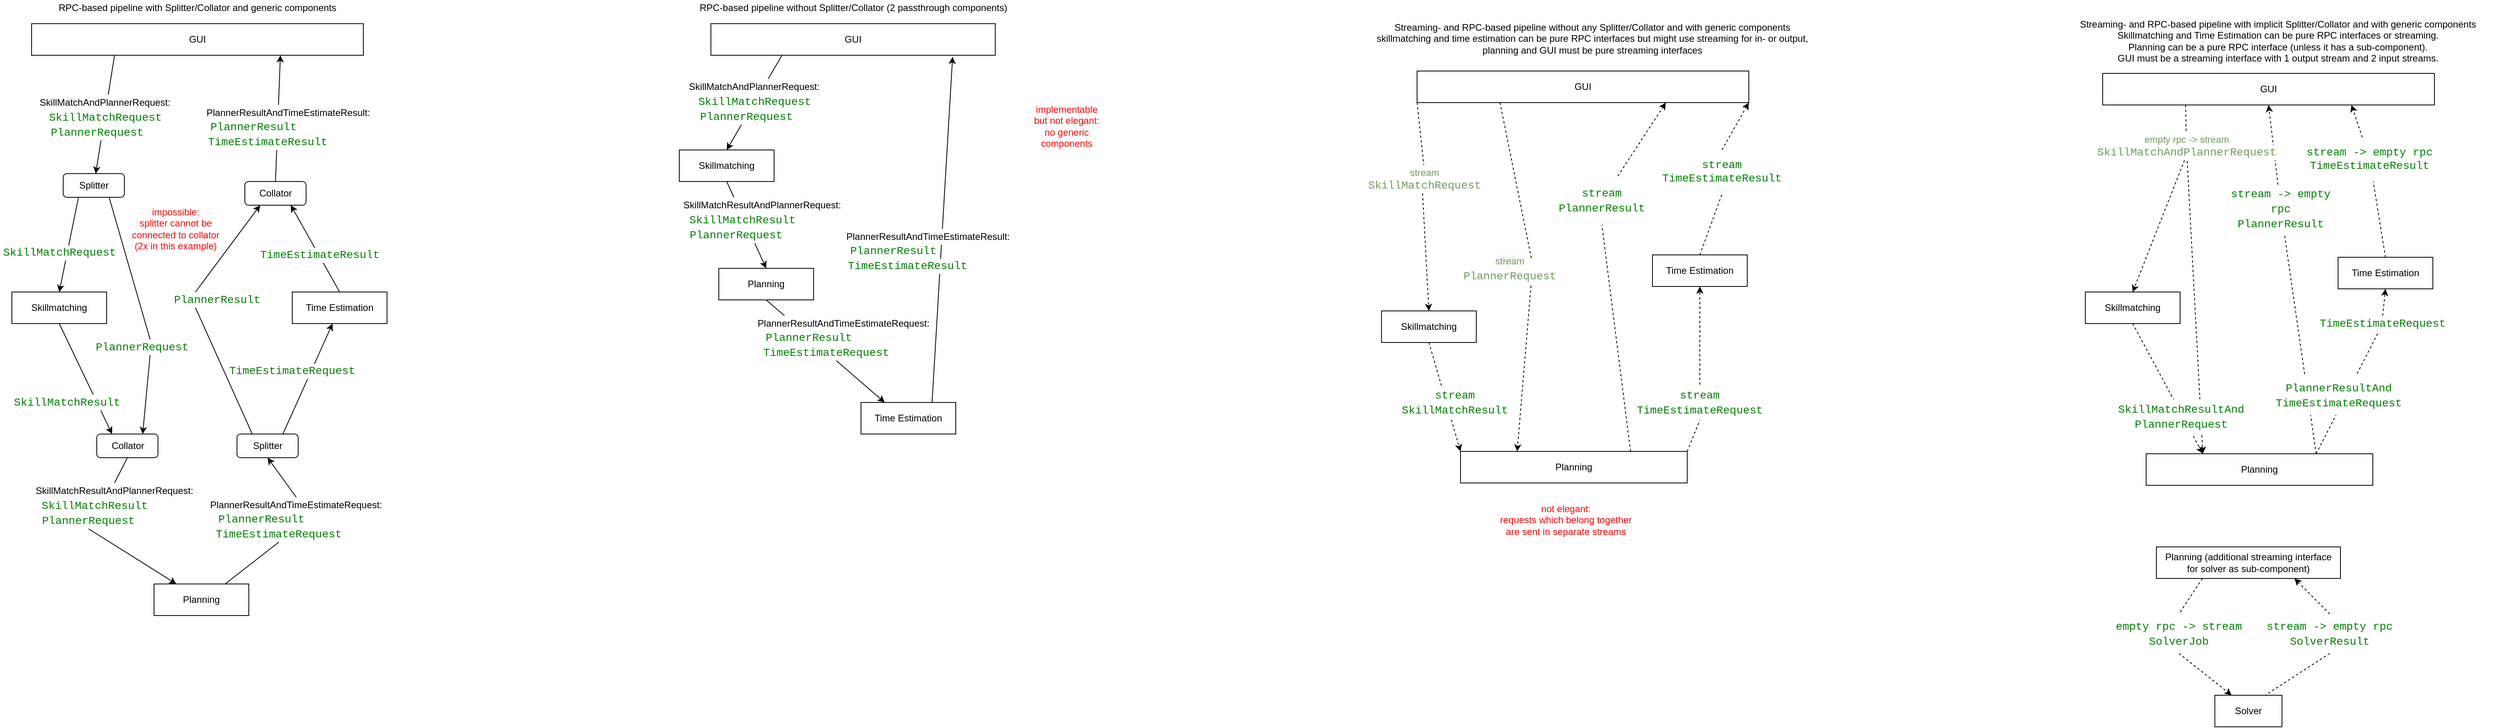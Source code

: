 <mxfile version="14.6.11" type="google"><diagram id="yIfEWNUAMamRrYh8SjX5" name="Page-1"><mxGraphModel dx="981" dy="526" grid="0" gridSize="10" guides="1" tooltips="1" connect="1" arrows="1" fold="1" page="1" pageScale="1" pageWidth="850" pageHeight="1100" math="0" shadow="0"><root><mxCell id="0"/><mxCell id="1" parent="0"/><mxCell id="asQYcbHc_EHdbewZIlph-1" value="GUI" style="rounded=0;whiteSpace=wrap;html=1;" parent="1" vertex="1"><mxGeometry x="60" y="40" width="420" height="40" as="geometry"/></mxCell><mxCell id="asQYcbHc_EHdbewZIlph-2" value="Skillmatching" style="rounded=0;whiteSpace=wrap;html=1;" parent="1" vertex="1"><mxGeometry x="35" y="380" width="120" height="40" as="geometry"/></mxCell><mxCell id="asQYcbHc_EHdbewZIlph-3" value="Planning" style="rounded=0;whiteSpace=wrap;html=1;" parent="1" vertex="1"><mxGeometry x="215" y="750" width="120" height="40" as="geometry"/></mxCell><mxCell id="asQYcbHc_EHdbewZIlph-4" value="Time Estimation" style="rounded=0;whiteSpace=wrap;html=1;" parent="1" vertex="1"><mxGeometry x="390" y="380" width="120" height="40" as="geometry"/></mxCell><mxCell id="asQYcbHc_EHdbewZIlph-5" value="" style="endArrow=classic;html=1;exitX=0.75;exitY=1;exitDx=0;exitDy=0;entryX=0.75;entryY=0;entryDx=0;entryDy=0;startArrow=none;" parent="1" source="asQYcbHc_EHdbewZIlph-14" target="JEPpv18Smku2_e1yRQg0-13" edge="1"><mxGeometry width="50" height="50" relative="1" as="geometry"><mxPoint x="340" y="420" as="sourcePoint"/><mxPoint x="390" y="370" as="targetPoint"/></mxGeometry></mxCell><mxCell id="asQYcbHc_EHdbewZIlph-6" value="" style="endArrow=classic;html=1;exitX=0.25;exitY=1;exitDx=0;exitDy=0;entryX=0.5;entryY=0;entryDx=0;entryDy=0;" parent="1" source="JEPpv18Smku2_e1yRQg0-7" target="asQYcbHc_EHdbewZIlph-2" edge="1"><mxGeometry width="50" height="50" relative="1" as="geometry"><mxPoint x="120" y="320" as="sourcePoint"/><mxPoint x="118" y="400" as="targetPoint"/></mxGeometry></mxCell><mxCell id="asQYcbHc_EHdbewZIlph-8" value="" style="endArrow=classic;html=1;entryX=0.75;entryY=1;entryDx=0;entryDy=0;exitX=0.5;exitY=0;exitDx=0;exitDy=0;" parent="1" source="JEPpv18Smku2_e1yRQg0-14" target="asQYcbHc_EHdbewZIlph-1" edge="1"><mxGeometry width="50" height="50" relative="1" as="geometry"><mxPoint x="530" y="230" as="sourcePoint"/><mxPoint x="390" y="370" as="targetPoint"/></mxGeometry></mxCell><mxCell id="asQYcbHc_EHdbewZIlph-9" value="" style="endArrow=classic;html=1;exitX=0.75;exitY=0;exitDx=0;exitDy=0;" parent="1" source="JEPpv18Smku2_e1yRQg0-12" target="asQYcbHc_EHdbewZIlph-4" edge="1"><mxGeometry width="50" height="50" relative="1" as="geometry"><mxPoint x="330" y="620" as="sourcePoint"/><mxPoint x="387.5" y="630" as="targetPoint"/></mxGeometry></mxCell><mxCell id="asQYcbHc_EHdbewZIlph-10" value="" style="endArrow=classic;html=1;exitX=0.5;exitY=0;exitDx=0;exitDy=0;startArrow=none;entryX=0.75;entryY=1;entryDx=0;entryDy=0;" parent="1" source="asQYcbHc_EHdbewZIlph-4" target="JEPpv18Smku2_e1yRQg0-14" edge="1"><mxGeometry width="50" height="50" relative="1" as="geometry"><mxPoint x="340" y="420" as="sourcePoint"/><mxPoint x="390" y="280" as="targetPoint"/></mxGeometry></mxCell><mxCell id="asQYcbHc_EHdbewZIlph-13" value="&lt;div style=&quot;background-color: rgb(255 , 255 , 255) ; font-family: &amp;#34;consolas&amp;#34; , &amp;#34;courier new&amp;#34; , monospace ; font-size: 14px ; line-height: 19px&quot;&gt;&lt;span style=&quot;color: #008000&quot;&gt;SkillMatchRequest&lt;/span&gt;&lt;/div&gt;" style="text;html=1;align=center;verticalAlign=middle;resizable=0;points=[];autosize=1;" parent="1" vertex="1"><mxGeometry x="20" y="320" width="150" height="20" as="geometry"/></mxCell><mxCell id="asQYcbHc_EHdbewZIlph-17" value="" style="endArrow=classic;html=1;exitX=0.5;exitY=1;exitDx=0;exitDy=0;entryX=0.25;entryY=0;entryDx=0;entryDy=0;" parent="1" source="asQYcbHc_EHdbewZIlph-2" target="JEPpv18Smku2_e1yRQg0-13" edge="1"><mxGeometry width="50" height="50" relative="1" as="geometry"><mxPoint x="117.5" y="440" as="sourcePoint"/><mxPoint x="167.5" y="480" as="targetPoint"/></mxGeometry></mxCell><mxCell id="asQYcbHc_EHdbewZIlph-15" value="&lt;div style=&quot;background-color: rgb(255 , 255 , 255) ; font-family: &amp;#34;consolas&amp;#34; , &amp;#34;courier new&amp;#34; , monospace ; font-size: 14px ; line-height: 19px&quot;&gt;&lt;span style=&quot;color: #008000&quot;&gt;SkillMatchResult&lt;/span&gt;&lt;/div&gt;" style="text;html=1;align=center;verticalAlign=middle;whiteSpace=wrap;rounded=0;fillColor=#ffffff;" parent="1" vertex="1"><mxGeometry x="40" y="510" width="130" height="20" as="geometry"/></mxCell><mxCell id="asQYcbHc_EHdbewZIlph-19" value="&lt;div style=&quot;background-color: rgb(255 , 255 , 255) ; font-family: &amp;#34;consolas&amp;#34; , &amp;#34;courier new&amp;#34; , monospace ; font-size: 14px ; line-height: 19px&quot;&gt;&lt;span style=&quot;color: #008000&quot;&gt;TimeEstimateRequest&lt;/span&gt;&lt;/div&gt;" style="text;html=1;strokeColor=none;fillColor=none;align=center;verticalAlign=middle;whiteSpace=wrap;rounded=0;" parent="1" vertex="1"><mxGeometry x="310" y="470" width="160" height="20" as="geometry"/></mxCell><mxCell id="asQYcbHc_EHdbewZIlph-24" value="GUI" style="rounded=0;whiteSpace=wrap;html=1;" parent="1" vertex="1"><mxGeometry x="920" y="40" width="360" height="40" as="geometry"/></mxCell><mxCell id="asQYcbHc_EHdbewZIlph-25" value="Skillmatching" style="rounded=0;whiteSpace=wrap;html=1;" parent="1" vertex="1"><mxGeometry x="880" y="200" width="120" height="40" as="geometry"/></mxCell><mxCell id="asQYcbHc_EHdbewZIlph-26" value="Planning" style="rounded=0;whiteSpace=wrap;html=1;" parent="1" vertex="1"><mxGeometry x="930" y="350" width="120" height="40" as="geometry"/></mxCell><mxCell id="asQYcbHc_EHdbewZIlph-27" value="Time Estimation" style="rounded=0;whiteSpace=wrap;html=1;" parent="1" vertex="1"><mxGeometry x="1110" y="520" width="120" height="40" as="geometry"/></mxCell><mxCell id="asQYcbHc_EHdbewZIlph-29" value="" style="endArrow=classic;html=1;exitX=0.25;exitY=1;exitDx=0;exitDy=0;entryX=0.5;entryY=0;entryDx=0;entryDy=0;" parent="1" source="asQYcbHc_EHdbewZIlph-24" target="asQYcbHc_EHdbewZIlph-25" edge="1"><mxGeometry width="50" height="50" relative="1" as="geometry"><mxPoint x="1200" y="420" as="sourcePoint"/><mxPoint x="1250" y="370" as="targetPoint"/></mxGeometry></mxCell><mxCell id="asQYcbHc_EHdbewZIlph-31" value="" style="endArrow=classic;html=1;exitX=0.5;exitY=1;exitDx=0;exitDy=0;entryX=0.25;entryY=0;entryDx=0;entryDy=0;" parent="1" source="asQYcbHc_EHdbewZIlph-26" target="asQYcbHc_EHdbewZIlph-27" edge="1"><mxGeometry width="50" height="50" relative="1" as="geometry"><mxPoint x="1090" y="440" as="sourcePoint"/><mxPoint x="1250" y="370" as="targetPoint"/></mxGeometry></mxCell><mxCell id="asQYcbHc_EHdbewZIlph-32" value="" style="endArrow=classic;html=1;exitX=0.75;exitY=0;exitDx=0;exitDy=0;entryX=0.85;entryY=1.05;entryDx=0;entryDy=0;entryPerimeter=0;" parent="1" source="asQYcbHc_EHdbewZIlph-27" target="asQYcbHc_EHdbewZIlph-24" edge="1"><mxGeometry width="50" height="50" relative="1" as="geometry"><mxPoint x="1200" y="420" as="sourcePoint"/><mxPoint x="1250" y="370" as="targetPoint"/></mxGeometry></mxCell><mxCell id="asQYcbHc_EHdbewZIlph-35" value="" style="endArrow=classic;html=1;exitX=0.5;exitY=1;exitDx=0;exitDy=0;entryX=0.5;entryY=0;entryDx=0;entryDy=0;" parent="1" source="asQYcbHc_EHdbewZIlph-25" target="asQYcbHc_EHdbewZIlph-26" edge="1"><mxGeometry width="50" height="50" relative="1" as="geometry"><mxPoint x="980" y="180" as="sourcePoint"/><mxPoint x="1030" y="220" as="targetPoint"/></mxGeometry></mxCell><mxCell id="asQYcbHc_EHdbewZIlph-58" value="" style="group" parent="1" vertex="1" connectable="0"><mxGeometry x="973" y="410" width="230" height="57" as="geometry"/></mxCell><mxCell id="asQYcbHc_EHdbewZIlph-50" value="PlannerResultAndTimeEstimateRequest:" style="text;html=1;strokeColor=none;align=center;verticalAlign=middle;whiteSpace=wrap;rounded=0;fillColor=#ffffff;" parent="asQYcbHc_EHdbewZIlph-58" vertex="1"><mxGeometry width="230" height="20" as="geometry"/></mxCell><mxCell id="asQYcbHc_EHdbewZIlph-53" value="&lt;div style=&quot;background-color: rgb(255 , 255 , 255) ; font-family: &amp;#34;consolas&amp;#34; , &amp;#34;courier new&amp;#34; , monospace ; font-size: 14px ; line-height: 19px&quot;&gt;&lt;span style=&quot;color: #008000&quot;&gt;PlannerResult&lt;/span&gt;&lt;/div&gt;" style="text;html=1;strokeColor=none;fillColor=none;align=center;verticalAlign=middle;whiteSpace=wrap;rounded=0;" parent="asQYcbHc_EHdbewZIlph-58" vertex="1"><mxGeometry x="36" y="18" width="70" height="20" as="geometry"/></mxCell><mxCell id="asQYcbHc_EHdbewZIlph-56" value="&lt;div style=&quot;background-color: rgb(255 , 255 , 255) ; font-family: &amp;#34;consolas&amp;#34; , &amp;#34;courier new&amp;#34; , monospace ; font-size: 14px ; line-height: 19px&quot;&gt;&lt;span style=&quot;color: #008000&quot;&gt;TimeEstimateRequest&lt;/span&gt;&lt;/div&gt;" style="text;html=1;strokeColor=none;fillColor=none;align=center;verticalAlign=middle;whiteSpace=wrap;rounded=0;" parent="asQYcbHc_EHdbewZIlph-58" vertex="1"><mxGeometry x="13" y="37" width="160" height="20" as="geometry"/></mxCell><mxCell id="asQYcbHc_EHdbewZIlph-61" value="" style="group" parent="1" vertex="1" connectable="0"><mxGeometry x="870" y="260" width="230" height="58" as="geometry"/></mxCell><mxCell id="asQYcbHc_EHdbewZIlph-36" value="&lt;div style=&quot;background-color: rgb(255 , 255 , 255) ; font-family: &amp;#34;consolas&amp;#34; , &amp;#34;courier new&amp;#34; , monospace ; font-size: 14px ; line-height: 19px&quot;&gt;&lt;span style=&quot;color: #008000&quot;&gt;SkillMatchResult&lt;/span&gt;&lt;/div&gt;" style="text;html=1;align=center;verticalAlign=middle;whiteSpace=wrap;rounded=0;fillColor=#ffffff;" parent="asQYcbHc_EHdbewZIlph-61" vertex="1"><mxGeometry x="25" y="19" width="130" height="20" as="geometry"/></mxCell><mxCell id="asQYcbHc_EHdbewZIlph-46" value="SkillMatchResultAndPlannerRequest:" style="text;html=1;strokeColor=none;align=center;verticalAlign=middle;whiteSpace=wrap;rounded=0;fillColor=#ffffff;" parent="asQYcbHc_EHdbewZIlph-61" vertex="1"><mxGeometry width="230" height="20" as="geometry"/></mxCell><mxCell id="asQYcbHc_EHdbewZIlph-47" value="&lt;div style=&quot;background-color: rgb(255 , 255 , 255) ; font-family: &amp;#34;consolas&amp;#34; , &amp;#34;courier new&amp;#34; , monospace ; font-size: 14px ; line-height: 19px&quot;&gt;&lt;span style=&quot;color: #008000&quot;&gt;PlannerRequest&lt;/span&gt;&lt;/div&gt;" style="text;html=1;strokeColor=none;fillColor=none;align=center;verticalAlign=middle;whiteSpace=wrap;rounded=0;" parent="asQYcbHc_EHdbewZIlph-61" vertex="1"><mxGeometry x="57" y="38" width="50" height="20" as="geometry"/></mxCell><mxCell id="asQYcbHc_EHdbewZIlph-62" value="" style="group" parent="1" vertex="1" connectable="0"><mxGeometry x="880" y="110" width="190" height="58" as="geometry"/></mxCell><mxCell id="asQYcbHc_EHdbewZIlph-33" value="&lt;div style=&quot;background-color: rgb(255 , 255 , 255) ; font-family: &amp;#34;consolas&amp;#34; , &amp;#34;courier new&amp;#34; , monospace ; font-size: 14px ; line-height: 19px&quot;&gt;&lt;span style=&quot;color: #008000&quot;&gt;SkillMatchRequest&lt;/span&gt;&lt;/div&gt;" style="text;html=1;align=center;verticalAlign=middle;resizable=0;points=[];autosize=1;" parent="asQYcbHc_EHdbewZIlph-62" vertex="1"><mxGeometry x="20" y="19" width="150" height="20" as="geometry"/></mxCell><mxCell id="asQYcbHc_EHdbewZIlph-34" value="&lt;div style=&quot;background-color: rgb(255 , 255 , 255) ; font-family: &amp;#34;consolas&amp;#34; , &amp;#34;courier new&amp;#34; , monospace ; font-size: 14px ; line-height: 19px&quot;&gt;&lt;span style=&quot;color: #008000&quot;&gt;PlannerRequest&lt;/span&gt;&lt;/div&gt;" style="text;html=1;strokeColor=none;fillColor=none;align=center;verticalAlign=middle;whiteSpace=wrap;rounded=0;" parent="asQYcbHc_EHdbewZIlph-62" vertex="1"><mxGeometry x="60" y="38" width="50" height="20" as="geometry"/></mxCell><mxCell id="asQYcbHc_EHdbewZIlph-43" value="SkillMatchAndPlannerRequest:" style="text;html=1;strokeColor=none;align=center;verticalAlign=middle;whiteSpace=wrap;rounded=0;fillColor=#ffffff;" parent="asQYcbHc_EHdbewZIlph-62" vertex="1"><mxGeometry width="190" height="20" as="geometry"/></mxCell><mxCell id="asQYcbHc_EHdbewZIlph-67" value="" style="group" parent="1" vertex="1" connectable="0"><mxGeometry x="1080" y="300" width="230" height="57" as="geometry"/></mxCell><mxCell id="asQYcbHc_EHdbewZIlph-39" value="&#10;&#10;&lt;div style=&quot;color: rgb(0, 0, 0); background-color: rgb(255, 255, 255); font-family: consolas, &amp;quot;courier new&amp;quot;, monospace; font-weight: normal; font-size: 14px; line-height: 19px;&quot;&gt;&lt;div&gt;&lt;span style=&quot;color: #008000&quot;&gt;TimeEstimateResult&lt;/span&gt;&lt;/div&gt;&lt;/div&gt;&#10;&#10;" style="text;html=1;strokeColor=none;fillColor=none;align=center;verticalAlign=middle;whiteSpace=wrap;rounded=0;" parent="asQYcbHc_EHdbewZIlph-67" vertex="1"><mxGeometry x="69" y="37" width="40" height="20" as="geometry"/></mxCell><mxCell id="asQYcbHc_EHdbewZIlph-64" value="PlannerResultAndTimeEstimateResult:" style="text;html=1;strokeColor=none;align=center;verticalAlign=middle;whiteSpace=wrap;rounded=0;fillColor=#ffffff;" parent="asQYcbHc_EHdbewZIlph-67" vertex="1"><mxGeometry width="230" height="20" as="geometry"/></mxCell><mxCell id="asQYcbHc_EHdbewZIlph-65" value="&lt;div style=&quot;background-color: rgb(255 , 255 , 255) ; font-family: &amp;#34;consolas&amp;#34; , &amp;#34;courier new&amp;#34; , monospace ; font-size: 14px ; line-height: 19px&quot;&gt;&lt;span style=&quot;color: #008000&quot;&gt;PlannerResult&lt;/span&gt;&lt;/div&gt;" style="text;html=1;strokeColor=none;fillColor=none;align=center;verticalAlign=middle;whiteSpace=wrap;rounded=0;" parent="asQYcbHc_EHdbewZIlph-67" vertex="1"><mxGeometry x="36" y="18" width="70" height="20" as="geometry"/></mxCell><mxCell id="JEPpv18Smku2_e1yRQg0-7" value="Splitter" style="rounded=1;whiteSpace=wrap;html=1;" parent="1" vertex="1"><mxGeometry x="100" y="230" width="77.5" height="30" as="geometry"/></mxCell><mxCell id="JEPpv18Smku2_e1yRQg0-9" value="" style="endArrow=classic;html=1;exitX=0.25;exitY=1;exitDx=0;exitDy=0;" parent="1" source="asQYcbHc_EHdbewZIlph-1" target="JEPpv18Smku2_e1yRQg0-7" edge="1"><mxGeometry width="50" height="50" relative="1" as="geometry"><mxPoint x="10" y="250" as="sourcePoint"/><mxPoint x="60" y="200" as="targetPoint"/></mxGeometry></mxCell><mxCell id="JEPpv18Smku2_e1yRQg0-1" value="" style="group" parent="1" vertex="1" connectable="0"><mxGeometry x="57.5" y="130" width="190" height="58" as="geometry"/></mxCell><mxCell id="JEPpv18Smku2_e1yRQg0-2" value="&lt;div style=&quot;background-color: rgb(255 , 255 , 255) ; font-family: &amp;#34;consolas&amp;#34; , &amp;#34;courier new&amp;#34; , monospace ; font-size: 14px ; line-height: 19px&quot;&gt;&lt;span style=&quot;color: #008000&quot;&gt;SkillMatchRequest&lt;/span&gt;&lt;/div&gt;" style="text;html=1;align=center;verticalAlign=middle;resizable=0;points=[];autosize=1;" parent="JEPpv18Smku2_e1yRQg0-1" vertex="1"><mxGeometry x="20" y="19" width="150" height="20" as="geometry"/></mxCell><mxCell id="JEPpv18Smku2_e1yRQg0-3" value="&lt;div style=&quot;background-color: rgb(255 , 255 , 255) ; font-family: &amp;#34;consolas&amp;#34; , &amp;#34;courier new&amp;#34; , monospace ; font-size: 14px ; line-height: 19px&quot;&gt;&lt;span style=&quot;color: #008000&quot;&gt;PlannerRequest&lt;/span&gt;&lt;/div&gt;" style="text;html=1;strokeColor=none;fillColor=none;align=center;verticalAlign=middle;whiteSpace=wrap;rounded=0;" parent="JEPpv18Smku2_e1yRQg0-1" vertex="1"><mxGeometry x="60" y="38" width="50" height="20" as="geometry"/></mxCell><mxCell id="JEPpv18Smku2_e1yRQg0-4" value="SkillMatchAndPlannerRequest:" style="text;html=1;strokeColor=none;align=center;verticalAlign=middle;whiteSpace=wrap;rounded=0;fillColor=#ffffff;" parent="JEPpv18Smku2_e1yRQg0-1" vertex="1"><mxGeometry width="190" height="20" as="geometry"/></mxCell><mxCell id="asQYcbHc_EHdbewZIlph-22" value="&#10;&#10;&lt;div style=&quot;color: rgb(0, 0, 0); background-color: rgb(255, 255, 255); font-family: consolas, &amp;quot;courier new&amp;quot;, monospace; font-weight: normal; font-size: 14px; line-height: 19px;&quot;&gt;&lt;div&gt;&lt;span style=&quot;color: #008000&quot;&gt;TimeEstimateResult&lt;/span&gt;&lt;/div&gt;&lt;/div&gt;&#10;&#10;" style="text;html=1;strokeColor=none;fillColor=none;align=center;verticalAlign=middle;whiteSpace=wrap;rounded=0;" parent="1" vertex="1"><mxGeometry x="340" y="318" width="170" height="30" as="geometry"/></mxCell><mxCell id="JEPpv18Smku2_e1yRQg0-12" value="Splitter" style="rounded=1;whiteSpace=wrap;html=1;" parent="1" vertex="1"><mxGeometry x="320" y="560" width="77.5" height="30" as="geometry"/></mxCell><mxCell id="JEPpv18Smku2_e1yRQg0-13" value="Collator" style="rounded=1;whiteSpace=wrap;html=1;" parent="1" vertex="1"><mxGeometry x="142.5" y="560" width="77.5" height="30" as="geometry"/></mxCell><mxCell id="JEPpv18Smku2_e1yRQg0-14" value="Collator" style="rounded=1;whiteSpace=wrap;html=1;" parent="1" vertex="1"><mxGeometry x="330" y="240" width="77.5" height="30" as="geometry"/></mxCell><mxCell id="JEPpv18Smku2_e1yRQg0-15" value="" style="group" parent="1" vertex="1" connectable="0"><mxGeometry x="270" y="143" width="230" height="57" as="geometry"/></mxCell><mxCell id="JEPpv18Smku2_e1yRQg0-16" value="&#10;&#10;&lt;div style=&quot;color: rgb(0, 0, 0); background-color: rgb(255, 255, 255); font-family: consolas, &amp;quot;courier new&amp;quot;, monospace; font-weight: normal; font-size: 14px; line-height: 19px;&quot;&gt;&lt;div&gt;&lt;span style=&quot;color: #008000&quot;&gt;TimeEstimateResult&lt;/span&gt;&lt;/div&gt;&lt;/div&gt;&#10;&#10;" style="text;html=1;strokeColor=none;fillColor=none;align=center;verticalAlign=middle;whiteSpace=wrap;rounded=0;" parent="JEPpv18Smku2_e1yRQg0-15" vertex="1"><mxGeometry x="69" y="37" width="40" height="20" as="geometry"/></mxCell><mxCell id="JEPpv18Smku2_e1yRQg0-17" value="PlannerResultAndTimeEstimateResult:" style="text;html=1;strokeColor=none;align=center;verticalAlign=middle;whiteSpace=wrap;rounded=0;fillColor=#ffffff;" parent="JEPpv18Smku2_e1yRQg0-15" vertex="1"><mxGeometry width="230" height="20" as="geometry"/></mxCell><mxCell id="JEPpv18Smku2_e1yRQg0-18" value="&lt;div style=&quot;background-color: rgb(255 , 255 , 255) ; font-family: &amp;#34;consolas&amp;#34; , &amp;#34;courier new&amp;#34; , monospace ; font-size: 14px ; line-height: 19px&quot;&gt;&lt;span style=&quot;color: #008000&quot;&gt;PlannerResult&lt;/span&gt;&lt;/div&gt;" style="text;html=1;strokeColor=none;fillColor=none;align=center;verticalAlign=middle;whiteSpace=wrap;rounded=0;" parent="JEPpv18Smku2_e1yRQg0-15" vertex="1"><mxGeometry x="36" y="18" width="70" height="20" as="geometry"/></mxCell><mxCell id="JEPpv18Smku2_e1yRQg0-29" value="" style="endArrow=classic;html=1;exitX=0.5;exitY=1;exitDx=0;exitDy=0;" parent="1" source="JEPpv18Smku2_e1yRQg0-23" target="asQYcbHc_EHdbewZIlph-3" edge="1"><mxGeometry width="50" height="50" relative="1" as="geometry"><mxPoint x="680" y="420" as="sourcePoint"/><mxPoint x="730" y="370" as="targetPoint"/></mxGeometry></mxCell><mxCell id="JEPpv18Smku2_e1yRQg0-20" value="" style="group" parent="1" vertex="1" connectable="0"><mxGeometry x="50" y="622" width="230" height="58" as="geometry"/></mxCell><mxCell id="JEPpv18Smku2_e1yRQg0-21" value="&lt;div style=&quot;background-color: rgb(255 , 255 , 255) ; font-family: &amp;#34;consolas&amp;#34; , &amp;#34;courier new&amp;#34; , monospace ; font-size: 14px ; line-height: 19px&quot;&gt;&lt;span style=&quot;color: #008000&quot;&gt;SkillMatchResult&lt;/span&gt;&lt;/div&gt;" style="text;html=1;align=center;verticalAlign=middle;whiteSpace=wrap;rounded=0;fillColor=#ffffff;" parent="JEPpv18Smku2_e1yRQg0-20" vertex="1"><mxGeometry x="25" y="19" width="130" height="20" as="geometry"/></mxCell><mxCell id="JEPpv18Smku2_e1yRQg0-22" value="SkillMatchResultAndPlannerRequest:" style="text;html=1;strokeColor=none;align=center;verticalAlign=middle;whiteSpace=wrap;rounded=0;fillColor=#ffffff;" parent="JEPpv18Smku2_e1yRQg0-20" vertex="1"><mxGeometry width="230" height="20" as="geometry"/></mxCell><mxCell id="JEPpv18Smku2_e1yRQg0-23" value="&lt;div style=&quot;background-color: rgb(255 , 255 , 255) ; font-family: &amp;#34;consolas&amp;#34; , &amp;#34;courier new&amp;#34; , monospace ; font-size: 14px ; line-height: 19px&quot;&gt;&lt;span style=&quot;color: #008000&quot;&gt;PlannerRequest&lt;/span&gt;&lt;/div&gt;" style="text;html=1;strokeColor=none;fillColor=none;align=center;verticalAlign=middle;whiteSpace=wrap;rounded=0;" parent="JEPpv18Smku2_e1yRQg0-20" vertex="1"><mxGeometry x="57" y="38" width="50" height="20" as="geometry"/></mxCell><mxCell id="JEPpv18Smku2_e1yRQg0-30" value="" style="group" parent="1" vertex="1" connectable="0"><mxGeometry x="280" y="640" width="230" height="57" as="geometry"/></mxCell><mxCell id="JEPpv18Smku2_e1yRQg0-31" value="PlannerResultAndTimeEstimateRequest:" style="text;html=1;strokeColor=none;align=center;verticalAlign=middle;whiteSpace=wrap;rounded=0;fillColor=#ffffff;" parent="JEPpv18Smku2_e1yRQg0-30" vertex="1"><mxGeometry width="230" height="20" as="geometry"/></mxCell><mxCell id="JEPpv18Smku2_e1yRQg0-32" value="&lt;div style=&quot;background-color: rgb(255 , 255 , 255) ; font-family: &amp;#34;consolas&amp;#34; , &amp;#34;courier new&amp;#34; , monospace ; font-size: 14px ; line-height: 19px&quot;&gt;&lt;span style=&quot;color: #008000&quot;&gt;PlannerResult&lt;/span&gt;&lt;/div&gt;" style="text;html=1;strokeColor=none;fillColor=none;align=center;verticalAlign=middle;whiteSpace=wrap;rounded=0;" parent="JEPpv18Smku2_e1yRQg0-30" vertex="1"><mxGeometry x="36" y="18" width="70" height="20" as="geometry"/></mxCell><mxCell id="JEPpv18Smku2_e1yRQg0-33" value="&lt;div style=&quot;background-color: rgb(255 , 255 , 255) ; font-family: &amp;#34;consolas&amp;#34; , &amp;#34;courier new&amp;#34; , monospace ; font-size: 14px ; line-height: 19px&quot;&gt;&lt;span style=&quot;color: #008000&quot;&gt;TimeEstimateRequest&lt;/span&gt;&lt;/div&gt;" style="text;html=1;strokeColor=none;fillColor=none;align=center;verticalAlign=middle;whiteSpace=wrap;rounded=0;" parent="JEPpv18Smku2_e1yRQg0-30" vertex="1"><mxGeometry x="13" y="37" width="160" height="20" as="geometry"/></mxCell><mxCell id="JEPpv18Smku2_e1yRQg0-34" value="" style="endArrow=classic;html=1;exitX=0.25;exitY=0;exitDx=0;exitDy=0;entryX=0.25;entryY=1;entryDx=0;entryDy=0;startArrow=none;" parent="1" source="asQYcbHc_EHdbewZIlph-21" target="JEPpv18Smku2_e1yRQg0-14" edge="1"><mxGeometry width="50" height="50" relative="1" as="geometry"><mxPoint x="680" y="420" as="sourcePoint"/><mxPoint x="730" y="370" as="targetPoint"/></mxGeometry></mxCell><mxCell id="JEPpv18Smku2_e1yRQg0-35" value="" style="endArrow=classic;html=1;entryX=0.5;entryY=1;entryDx=0;entryDy=0;exitX=0.5;exitY=0;exitDx=0;exitDy=0;" parent="1" source="JEPpv18Smku2_e1yRQg0-31" target="JEPpv18Smku2_e1yRQg0-12" edge="1"><mxGeometry width="50" height="50" relative="1" as="geometry"><mxPoint x="680" y="420" as="sourcePoint"/><mxPoint x="730" y="370" as="targetPoint"/></mxGeometry></mxCell><mxCell id="asQYcbHc_EHdbewZIlph-21" value="&lt;div style=&quot;background-color: rgb(255 , 255 , 255) ; font-family: &amp;#34;consolas&amp;#34; , &amp;#34;courier new&amp;#34; , monospace ; font-size: 14px ; line-height: 19px&quot;&gt;&lt;span style=&quot;color: #008000&quot;&gt;PlannerResult&lt;/span&gt;&lt;/div&gt;" style="text;html=1;strokeColor=none;fillColor=none;align=center;verticalAlign=middle;whiteSpace=wrap;rounded=0;" parent="1" vertex="1"><mxGeometry x="240" y="380" width="110" height="20" as="geometry"/></mxCell><mxCell id="JEPpv18Smku2_e1yRQg0-36" value="" style="endArrow=none;html=1;exitX=0.25;exitY=0;exitDx=0;exitDy=0;entryX=0.25;entryY=1;entryDx=0;entryDy=0;" parent="1" source="JEPpv18Smku2_e1yRQg0-12" target="asQYcbHc_EHdbewZIlph-21" edge="1"><mxGeometry width="50" height="50" relative="1" as="geometry"><mxPoint x="339.375" y="560" as="sourcePoint"/><mxPoint x="349.375" y="270" as="targetPoint"/></mxGeometry></mxCell><mxCell id="asQYcbHc_EHdbewZIlph-14" value="&lt;div style=&quot;background-color: rgb(255 , 255 , 255) ; font-family: &amp;#34;consolas&amp;#34; , &amp;#34;courier new&amp;#34; , monospace ; font-size: 14px ; line-height: 19px&quot;&gt;&lt;span style=&quot;color: #008000&quot;&gt;PlannerRequest&lt;/span&gt;&lt;/div&gt;" style="text;html=1;strokeColor=none;fillColor=none;align=center;verticalAlign=middle;whiteSpace=wrap;rounded=0;" parent="1" vertex="1"><mxGeometry x="180" y="440" width="40" height="20" as="geometry"/></mxCell><mxCell id="JEPpv18Smku2_e1yRQg0-37" value="" style="endArrow=none;html=1;exitX=0.75;exitY=1;exitDx=0;exitDy=0;entryX=0.75;entryY=0;entryDx=0;entryDy=0;startArrow=none;" parent="1" source="JEPpv18Smku2_e1yRQg0-7" target="asQYcbHc_EHdbewZIlph-14" edge="1"><mxGeometry width="50" height="50" relative="1" as="geometry"><mxPoint x="158.125" y="260" as="sourcePoint"/><mxPoint x="200.625" y="560" as="targetPoint"/></mxGeometry></mxCell><mxCell id="JEPpv18Smku2_e1yRQg0-39" value="" style="endArrow=none;html=1;exitX=0.75;exitY=0;exitDx=0;exitDy=0;entryX=0.5;entryY=1;entryDx=0;entryDy=0;" parent="1" source="asQYcbHc_EHdbewZIlph-3" target="JEPpv18Smku2_e1yRQg0-33" edge="1"><mxGeometry width="50" height="50" relative="1" as="geometry"><mxPoint x="680" y="620" as="sourcePoint"/><mxPoint x="730" y="570" as="targetPoint"/></mxGeometry></mxCell><mxCell id="JEPpv18Smku2_e1yRQg0-40" value="" style="endArrow=none;html=1;exitX=0.5;exitY=1;exitDx=0;exitDy=0;entryX=0.5;entryY=0;entryDx=0;entryDy=0;" parent="1" source="JEPpv18Smku2_e1yRQg0-13" target="JEPpv18Smku2_e1yRQg0-22" edge="1"><mxGeometry width="50" height="50" relative="1" as="geometry"><mxPoint x="680" y="620" as="sourcePoint"/><mxPoint x="730" y="570" as="targetPoint"/></mxGeometry></mxCell><mxCell id="JEPpv18Smku2_e1yRQg0-42" value="RPC-based pipeline with Splitter/Collator and generic components" style="text;html=1;strokeColor=none;fillColor=none;align=center;verticalAlign=middle;whiteSpace=wrap;rounded=0;" parent="1" vertex="1"><mxGeometry x="90" y="10" width="360" height="20" as="geometry"/></mxCell><mxCell id="JEPpv18Smku2_e1yRQg0-43" value="RPC-based pipeline without Splitter/Collator (2 passthrough components)" style="text;html=1;strokeColor=none;fillColor=none;align=center;verticalAlign=middle;whiteSpace=wrap;rounded=0;" parent="1" vertex="1"><mxGeometry x="897.5" y="10" width="405" height="20" as="geometry"/></mxCell><mxCell id="JEPpv18Smku2_e1yRQg0-44" value="GUI" style="rounded=0;whiteSpace=wrap;html=1;" parent="1" vertex="1"><mxGeometry x="1814" y="100" width="420" height="40" as="geometry"/></mxCell><mxCell id="JEPpv18Smku2_e1yRQg0-45" value="Skillmatching" style="rounded=0;whiteSpace=wrap;html=1;" parent="1" vertex="1"><mxGeometry x="1769" y="404" width="120" height="40" as="geometry"/></mxCell><mxCell id="JEPpv18Smku2_e1yRQg0-46" value="Planning" style="rounded=0;whiteSpace=wrap;html=1;" parent="1" vertex="1"><mxGeometry x="1869" y="582" width="287" height="40" as="geometry"/></mxCell><mxCell id="JEPpv18Smku2_e1yRQg0-47" value="Time Estimation" style="rounded=0;whiteSpace=wrap;html=1;" parent="1" vertex="1"><mxGeometry x="2112" y="333" width="120" height="40" as="geometry"/></mxCell><mxCell id="JEPpv18Smku2_e1yRQg0-48" value="" style="endArrow=classic;html=1;exitX=0.75;exitY=1;exitDx=0;exitDy=0;startArrow=none;entryX=0.25;entryY=0;entryDx=0;entryDy=0;dashed=1;" parent="1" source="JEPpv18Smku2_e1yRQg0-84" target="JEPpv18Smku2_e1yRQg0-46" edge="1"><mxGeometry width="50" height="50" relative="1" as="geometry"><mxPoint x="2097" y="420" as="sourcePoint"/><mxPoint x="1957.625" y="560" as="targetPoint"/></mxGeometry></mxCell><mxCell id="JEPpv18Smku2_e1yRQg0-52" value="" style="endArrow=classic;html=1;exitX=0.5;exitY=0;exitDx=0;exitDy=0;startArrow=none;entryX=1;entryY=1;entryDx=0;entryDy=0;dashed=1;" parent="1" source="JEPpv18Smku2_e1yRQg0-63" target="JEPpv18Smku2_e1yRQg0-44" edge="1"><mxGeometry width="50" height="50" relative="1" as="geometry"><mxPoint x="2097" y="420" as="sourcePoint"/><mxPoint x="2145.125" y="270" as="targetPoint"/></mxGeometry></mxCell><mxCell id="JEPpv18Smku2_e1yRQg0-54" value="" style="endArrow=classic;html=1;exitX=0.5;exitY=1;exitDx=0;exitDy=0;entryX=0;entryY=0;entryDx=0;entryDy=0;dashed=1;" parent="1" source="JEPpv18Smku2_e1yRQg0-45" target="JEPpv18Smku2_e1yRQg0-46" edge="1"><mxGeometry width="50" height="50" relative="1" as="geometry"><mxPoint x="1874.5" y="440" as="sourcePoint"/><mxPoint x="1918.875" y="560" as="targetPoint"/></mxGeometry></mxCell><mxCell id="JEPpv18Smku2_e1yRQg0-55" value="&lt;div style=&quot;background-color: rgb(255 , 255 , 255) ; font-family: &amp;#34;consolas&amp;#34; , &amp;#34;courier new&amp;#34; , monospace ; font-size: 14px ; line-height: 19px&quot;&gt;&lt;span style=&quot;color: #008000&quot;&gt;stream&lt;/span&gt;&lt;/div&gt;&lt;div style=&quot;background-color: rgb(255 , 255 , 255) ; font-family: &amp;#34;consolas&amp;#34; , &amp;#34;courier new&amp;#34; , monospace ; font-size: 14px ; line-height: 19px&quot;&gt;&lt;span style=&quot;color: #008000&quot;&gt;SkillMatchResult&lt;/span&gt;&lt;/div&gt;" style="text;html=1;align=center;verticalAlign=middle;whiteSpace=wrap;rounded=0;fillColor=#ffffff;" parent="1" vertex="1"><mxGeometry x="1797" y="510" width="130" height="20" as="geometry"/></mxCell><mxCell id="JEPpv18Smku2_e1yRQg0-58" value="" style="endArrow=classic;html=1;exitX=0.489;exitY=0.973;exitDx=0;exitDy=0;dashed=1;entryX=0.5;entryY=0;entryDx=0;entryDy=0;startArrow=none;exitPerimeter=0;" parent="1" source="JEPpv18Smku2_e1yRQg0-60" target="JEPpv18Smku2_e1yRQg0-45" edge="1"><mxGeometry width="50" height="50" relative="1" as="geometry"><mxPoint x="1767" y="250" as="sourcePoint"/><mxPoint x="1898.136" y="230" as="targetPoint"/></mxGeometry></mxCell><mxCell id="JEPpv18Smku2_e1yRQg0-80" value="" style="endArrow=classic;html=1;entryX=0.75;entryY=1;entryDx=0;entryDy=0;startArrow=none;dashed=1;" parent="1" source="JEPpv18Smku2_e1yRQg0-82" target="JEPpv18Smku2_e1yRQg0-44" edge="1"><mxGeometry width="50" height="50" relative="1" as="geometry"><mxPoint x="2437" y="420" as="sourcePoint"/><mxPoint x="2106.375" y="270" as="targetPoint"/></mxGeometry></mxCell><mxCell id="JEPpv18Smku2_e1yRQg0-81" value="" style="endArrow=classic;html=1;entryX=0.5;entryY=1;entryDx=0;entryDy=0;exitX=0.5;exitY=0;exitDx=0;exitDy=0;dashed=1;" parent="1" source="JEPpv18Smku2_e1yRQg0-79" target="JEPpv18Smku2_e1yRQg0-47" edge="1"><mxGeometry width="50" height="50" relative="1" as="geometry"><mxPoint x="2152" y="640" as="sourcePoint"/><mxPoint x="2115.75" y="590" as="targetPoint"/></mxGeometry></mxCell><mxCell id="JEPpv18Smku2_e1yRQg0-82" value="&lt;div style=&quot;background-color: rgb(255 , 255 , 255) ; font-family: &amp;#34;consolas&amp;#34; , &amp;#34;courier new&amp;#34; , monospace ; font-size: 14px ; line-height: 19px&quot;&gt;&lt;span style=&quot;color: #008000&quot;&gt;stream&lt;/span&gt;&lt;/div&gt;&lt;div style=&quot;background-color: rgb(255 , 255 , 255) ; font-family: &amp;#34;consolas&amp;#34; , &amp;#34;courier new&amp;#34; , monospace ; font-size: 14px ; line-height: 19px&quot;&gt;&lt;span style=&quot;color: rgb(0 , 128 , 0)&quot;&gt;PlannerResult&lt;/span&gt;&lt;/div&gt;" style="text;html=1;strokeColor=none;fillColor=none;align=center;verticalAlign=middle;whiteSpace=wrap;rounded=0;" parent="1" vertex="1"><mxGeometry x="1993" y="233" width="110" height="62" as="geometry"/></mxCell><mxCell id="JEPpv18Smku2_e1yRQg0-83" value="" style="endArrow=none;html=1;exitX=0.75;exitY=0;exitDx=0;exitDy=0;entryX=0.5;entryY=1;entryDx=0;entryDy=0;dashed=1;" parent="1" source="JEPpv18Smku2_e1yRQg0-46" target="JEPpv18Smku2_e1yRQg0-82" edge="1"><mxGeometry width="50" height="50" relative="1" as="geometry"><mxPoint x="2096.375" y="560" as="sourcePoint"/><mxPoint x="2106.375" y="270" as="targetPoint"/></mxGeometry></mxCell><mxCell id="JEPpv18Smku2_e1yRQg0-84" value="&lt;div style=&quot;background-color: rgb(255 , 255 , 255) ; font-family: &amp;#34;consolas&amp;#34; , &amp;#34;courier new&amp;#34; , monospace ; font-size: 14px ; line-height: 19px&quot;&gt;&lt;font color=&quot;#719c59&quot; style=&quot;font-family: &amp;#34;helvetica&amp;#34; ; font-size: 12px ; background-color: rgb(248 , 249 , 250)&quot;&gt;stream&lt;/font&gt;&lt;div style=&quot;line-height: 19px&quot;&gt;&lt;font color=&quot;#719c59&quot;&gt;PlannerRequest&lt;/font&gt;&lt;/div&gt;&lt;/div&gt;" style="text;html=1;strokeColor=none;fillColor=none;align=center;verticalAlign=middle;whiteSpace=wrap;rounded=0;" parent="1" vertex="1"><mxGeometry x="1876" y="340" width="111" height="20" as="geometry"/></mxCell><mxCell id="JEPpv18Smku2_e1yRQg0-85" value="" style="endArrow=none;html=1;exitX=0.25;exitY=1;exitDx=0;exitDy=0;entryX=0.75;entryY=0;entryDx=0;entryDy=0;startArrow=none;dashed=1;" parent="1" source="JEPpv18Smku2_e1yRQg0-44" target="JEPpv18Smku2_e1yRQg0-84" edge="1"><mxGeometry width="50" height="50" relative="1" as="geometry"><mxPoint x="1915.125" y="260" as="sourcePoint"/><mxPoint x="1957.625" y="560" as="targetPoint"/></mxGeometry></mxCell><mxCell id="JEPpv18Smku2_e1yRQg0-86" value="" style="endArrow=none;html=1;exitX=1;exitY=0;exitDx=0;exitDy=0;entryX=0.5;entryY=1;entryDx=0;entryDy=0;dashed=1;" parent="1" source="JEPpv18Smku2_e1yRQg0-46" target="JEPpv18Smku2_e1yRQg0-79" edge="1"><mxGeometry width="50" height="50" relative="1" as="geometry"><mxPoint x="2437" y="620" as="sourcePoint"/><mxPoint x="2487" y="570" as="targetPoint"/></mxGeometry></mxCell><mxCell id="JEPpv18Smku2_e1yRQg0-88" value="Streaming- and RPC-based pipeline without any Splitter/Collator and with generic components&lt;br&gt;skillmatching and time estimation can be pure RPC interfaces but might use streaming for in- or output, planning and GUI must be pure streaming interfaces" style="text;html=1;strokeColor=none;fillColor=none;align=center;verticalAlign=middle;whiteSpace=wrap;rounded=0;" parent="1" vertex="1"><mxGeometry x="1756" y="27" width="560" height="63" as="geometry"/></mxCell><mxCell id="JEPpv18Smku2_e1yRQg0-63" value="&lt;span style=&quot;color: rgb(0 , 128 , 0) ; background-color: rgb(255 , 255 , 255) ; font-family: &amp;#34;consolas&amp;#34; , &amp;#34;courier new&amp;#34; , monospace ; font-size: 14px&quot;&gt;stream&lt;/span&gt;&lt;br&gt;&lt;div style=&quot;color: rgb(0 , 0 , 0) ; background-color: rgb(255 , 255 , 255) ; font-family: &amp;#34;consolas&amp;#34; , &amp;#34;courier new&amp;#34; , monospace ; font-weight: normal ; font-size: 14px ; line-height: 19px&quot;&gt;&lt;div&gt;&lt;span style=&quot;color: #008000&quot;&gt;TimeEstimateResult&lt;/span&gt;&lt;/div&gt;&lt;/div&gt;" style="text;html=1;strokeColor=none;fillColor=none;align=center;verticalAlign=middle;whiteSpace=wrap;rounded=0;" parent="1" vertex="1"><mxGeometry x="2115" y="200" width="170" height="56" as="geometry"/></mxCell><mxCell id="JEPpv18Smku2_e1yRQg0-90" value="" style="endArrow=none;html=1;exitX=0.5;exitY=0;exitDx=0;exitDy=0;startArrow=none;entryX=0.5;entryY=1;entryDx=0;entryDy=0;dashed=1;" parent="1" source="JEPpv18Smku2_e1yRQg0-47" target="JEPpv18Smku2_e1yRQg0-63" edge="1"><mxGeometry width="50" height="50" relative="1" as="geometry"><mxPoint x="2207" y="380" as="sourcePoint"/><mxPoint x="2132" y="80" as="targetPoint"/></mxGeometry></mxCell><mxCell id="jJPpwUjowT1aQhZ7o3O4-1" value="&lt;font color=&quot;#ff0000&quot;&gt;impossible:&lt;br&gt;splitter cannot be connected to collator&lt;br&gt;(2x in this example)&lt;br&gt;&lt;/font&gt;" style="text;html=1;strokeColor=none;fillColor=none;align=center;verticalAlign=middle;whiteSpace=wrap;rounded=0;" parent="1" vertex="1"><mxGeometry x="180" y="244" width="125" height="111" as="geometry"/></mxCell><mxCell id="jJPpwUjowT1aQhZ7o3O4-2" value="&lt;font color=&quot;#ff0000&quot;&gt;implementable&lt;br&gt;but not elegant:&lt;br&gt;no generic components&lt;br&gt;&lt;/font&gt;" style="text;html=1;strokeColor=none;fillColor=none;align=center;verticalAlign=middle;whiteSpace=wrap;rounded=0;" parent="1" vertex="1"><mxGeometry x="1308" y="114" width="125" height="111" as="geometry"/></mxCell><mxCell id="JEPpv18Smku2_e1yRQg0-60" value="&lt;span&gt;&lt;font color=&quot;#719c59&quot;&gt;stream&lt;/font&gt;&lt;/span&gt;&lt;div style=&quot;background-color: rgb(255 , 255 , 255) ; font-family: &amp;#34;consolas&amp;#34; , &amp;#34;courier new&amp;#34; , monospace ; font-size: 14px ; line-height: 19px&quot;&gt;&lt;font color=&quot;#719c59&quot;&gt;SkillMatchRequest&lt;/font&gt;&lt;/div&gt;" style="text;html=1;align=center;verticalAlign=middle;resizable=0;points=[];autosize=1;" parent="1" vertex="1"><mxGeometry x="1752" y="219" width="141" height="37" as="geometry"/></mxCell><mxCell id="jJPpwUjowT1aQhZ7o3O4-3" value="" style="endArrow=none;html=1;dashed=1;entryX=0.5;entryY=0;entryDx=0;entryDy=0;exitX=0;exitY=1;exitDx=0;exitDy=0;" parent="1" source="JEPpv18Smku2_e1yRQg0-44" target="JEPpv18Smku2_e1yRQg0-60" edge="1"><mxGeometry width="50" height="50" relative="1" as="geometry"><mxPoint x="1929" y="80" as="sourcePoint"/><mxPoint x="1852" y="380" as="targetPoint"/></mxGeometry></mxCell><mxCell id="JEPpv18Smku2_e1yRQg0-79" value="&lt;div style=&quot;background-color: rgb(255 , 255 , 255) ; font-family: &amp;#34;consolas&amp;#34; , &amp;#34;courier new&amp;#34; , monospace ; font-size: 14px ; line-height: 19px&quot;&gt;&lt;span style=&quot;color: #008000&quot;&gt;stream TimeEstimateRequest&lt;/span&gt;&lt;/div&gt;" style="text;html=1;strokeColor=none;fillColor=none;align=center;verticalAlign=middle;whiteSpace=wrap;rounded=0;" parent="1" vertex="1"><mxGeometry x="2098" y="497.5" width="148" height="45" as="geometry"/></mxCell><mxCell id="jJPpwUjowT1aQhZ7o3O4-14" value="&lt;font color=&quot;#ff0000&quot;&gt;not elegant:&lt;br&gt;requests which belong together&lt;br&gt;are sent in separate streams&lt;br&gt;&lt;/font&gt;" style="text;html=1;strokeColor=none;fillColor=none;align=center;verticalAlign=middle;whiteSpace=wrap;rounded=0;" parent="1" vertex="1"><mxGeometry x="1880" y="638.5" width="245" height="60" as="geometry"/></mxCell><mxCell id="h6osxgGUpJeLVcDhQ_bs-1" value="GUI" style="rounded=0;whiteSpace=wrap;html=1;" vertex="1" parent="1"><mxGeometry x="2682" y="103" width="420" height="40" as="geometry"/></mxCell><mxCell id="h6osxgGUpJeLVcDhQ_bs-2" value="Skillmatching" style="rounded=0;whiteSpace=wrap;html=1;" vertex="1" parent="1"><mxGeometry x="2660" y="380" width="120" height="40" as="geometry"/></mxCell><mxCell id="h6osxgGUpJeLVcDhQ_bs-3" value="Planning" style="rounded=0;whiteSpace=wrap;html=1;" vertex="1" parent="1"><mxGeometry x="2737" y="585" width="287" height="40" as="geometry"/></mxCell><mxCell id="h6osxgGUpJeLVcDhQ_bs-4" value="Time Estimation" style="rounded=0;whiteSpace=wrap;html=1;" vertex="1" parent="1"><mxGeometry x="2980" y="336" width="120" height="40" as="geometry"/></mxCell><mxCell id="h6osxgGUpJeLVcDhQ_bs-6" value="" style="endArrow=classic;html=1;startArrow=none;entryX=0.75;entryY=1;entryDx=0;entryDy=0;dashed=1;" edge="1" parent="1" source="h6osxgGUpJeLVcDhQ_bs-18" target="h6osxgGUpJeLVcDhQ_bs-1"><mxGeometry width="50" height="50" relative="1" as="geometry"><mxPoint x="2965" y="423" as="sourcePoint"/><mxPoint x="3013.125" y="273" as="targetPoint"/></mxGeometry></mxCell><mxCell id="h6osxgGUpJeLVcDhQ_bs-7" value="" style="endArrow=classic;html=1;exitX=0.5;exitY=1;exitDx=0;exitDy=0;entryX=0.25;entryY=0;entryDx=0;entryDy=0;dashed=1;" edge="1" parent="1" source="h6osxgGUpJeLVcDhQ_bs-2" target="h6osxgGUpJeLVcDhQ_bs-3"><mxGeometry width="50" height="50" relative="1" as="geometry"><mxPoint x="2742.5" y="443" as="sourcePoint"/><mxPoint x="2786.875" y="563" as="targetPoint"/></mxGeometry></mxCell><mxCell id="h6osxgGUpJeLVcDhQ_bs-9" value="" style="endArrow=classic;html=1;exitX=0.489;exitY=0.973;exitDx=0;exitDy=0;dashed=1;entryX=0.5;entryY=0;entryDx=0;entryDy=0;startArrow=none;exitPerimeter=0;" edge="1" parent="1" source="h6osxgGUpJeLVcDhQ_bs-20" target="h6osxgGUpJeLVcDhQ_bs-2"><mxGeometry width="50" height="50" relative="1" as="geometry"><mxPoint x="2635" y="253" as="sourcePoint"/><mxPoint x="2766.136" y="233" as="targetPoint"/></mxGeometry></mxCell><mxCell id="h6osxgGUpJeLVcDhQ_bs-10" value="" style="endArrow=classic;html=1;entryX=0.5;entryY=1;entryDx=0;entryDy=0;startArrow=none;dashed=1;" edge="1" parent="1" source="h6osxgGUpJeLVcDhQ_bs-12" target="h6osxgGUpJeLVcDhQ_bs-1"><mxGeometry width="50" height="50" relative="1" as="geometry"><mxPoint x="3305" y="423" as="sourcePoint"/><mxPoint x="2974.375" y="273" as="targetPoint"/></mxGeometry></mxCell><mxCell id="h6osxgGUpJeLVcDhQ_bs-11" value="" style="endArrow=classic;html=1;entryX=0.5;entryY=1;entryDx=0;entryDy=0;exitX=0.5;exitY=0;exitDx=0;exitDy=0;dashed=1;" edge="1" parent="1" source="h6osxgGUpJeLVcDhQ_bs-22" target="h6osxgGUpJeLVcDhQ_bs-4"><mxGeometry width="50" height="50" relative="1" as="geometry"><mxPoint x="3020" y="643" as="sourcePoint"/><mxPoint x="2983.75" y="593" as="targetPoint"/></mxGeometry></mxCell><mxCell id="h6osxgGUpJeLVcDhQ_bs-12" value="&lt;div style=&quot;background-color: rgb(255 , 255 , 255) ; font-family: &amp;#34;consolas&amp;#34; , &amp;#34;courier new&amp;#34; , monospace ; font-size: 14px ; line-height: 19px&quot;&gt;&lt;span style=&quot;color: #008000&quot;&gt;stream -&amp;gt; empty rpc&lt;/span&gt;&lt;/div&gt;&lt;div style=&quot;background-color: rgb(255 , 255 , 255) ; font-family: &amp;#34;consolas&amp;#34; , &amp;#34;courier new&amp;#34; , monospace ; font-size: 14px ; line-height: 19px&quot;&gt;&lt;span style=&quot;color: rgb(0 , 128 , 0)&quot;&gt;PlannerResult&lt;/span&gt;&lt;/div&gt;" style="text;html=1;strokeColor=none;fillColor=none;align=center;verticalAlign=middle;whiteSpace=wrap;rounded=0;" vertex="1" parent="1"><mxGeometry x="2830" y="244" width="155" height="62" as="geometry"/></mxCell><mxCell id="h6osxgGUpJeLVcDhQ_bs-13" value="" style="endArrow=none;html=1;exitX=0.75;exitY=0;exitDx=0;exitDy=0;dashed=1;" edge="1" parent="1" source="h6osxgGUpJeLVcDhQ_bs-3" target="h6osxgGUpJeLVcDhQ_bs-12"><mxGeometry width="50" height="50" relative="1" as="geometry"><mxPoint x="2964.375" y="563" as="sourcePoint"/><mxPoint x="2974.375" y="273" as="targetPoint"/></mxGeometry></mxCell><mxCell id="h6osxgGUpJeLVcDhQ_bs-17" value="Streaming- and RPC-based pipeline with implicit Splitter/Collator and with generic components&lt;br&gt;Skillmatching and Time Estimation can be pure RPC interfaces or streaming.&lt;br&gt;Planning can be a pure RPC interface (unless it has a sub-component).&lt;br&gt;GUI must be a streaming interface with 1 output stream and 2 input streams." style="text;html=1;strokeColor=none;fillColor=none;align=center;verticalAlign=middle;whiteSpace=wrap;rounded=0;" vertex="1" parent="1"><mxGeometry x="2624" y="30" width="560" height="63" as="geometry"/></mxCell><mxCell id="h6osxgGUpJeLVcDhQ_bs-18" value="&lt;span style=&quot;color: rgb(0 , 128 , 0) ; background-color: rgb(255 , 255 , 255) ; font-family: &amp;#34;consolas&amp;#34; , &amp;#34;courier new&amp;#34; , monospace ; font-size: 14px&quot;&gt;stream -&amp;gt; empty rpc&lt;/span&gt;&lt;br&gt;&lt;div style=&quot;color: rgb(0 , 0 , 0) ; background-color: rgb(255 , 255 , 255) ; font-family: &amp;#34;consolas&amp;#34; , &amp;#34;courier new&amp;#34; , monospace ; font-weight: normal ; font-size: 14px ; line-height: 19px&quot;&gt;&lt;div&gt;&lt;span style=&quot;color: #008000&quot;&gt;TimeEstimateResult&lt;/span&gt;&lt;/div&gt;&lt;/div&gt;" style="text;html=1;strokeColor=none;fillColor=none;align=center;verticalAlign=middle;whiteSpace=wrap;rounded=0;" vertex="1" parent="1"><mxGeometry x="2935" y="184" width="170" height="56" as="geometry"/></mxCell><mxCell id="h6osxgGUpJeLVcDhQ_bs-19" value="" style="endArrow=none;html=1;exitX=0.5;exitY=0;exitDx=0;exitDy=0;startArrow=none;dashed=1;" edge="1" parent="1" source="h6osxgGUpJeLVcDhQ_bs-4" target="h6osxgGUpJeLVcDhQ_bs-18"><mxGeometry width="50" height="50" relative="1" as="geometry"><mxPoint x="3075" y="383" as="sourcePoint"/><mxPoint x="3000" y="83" as="targetPoint"/></mxGeometry></mxCell><mxCell id="h6osxgGUpJeLVcDhQ_bs-20" value="&lt;span&gt;&lt;font color=&quot;#719c59&quot;&gt;empty rpc -&amp;gt; stream&lt;/font&gt;&lt;/span&gt;&lt;div style=&quot;background-color: rgb(255 , 255 , 255) ; font-family: &amp;#34;consolas&amp;#34; , &amp;#34;courier new&amp;#34; , monospace ; font-size: 14px ; line-height: 19px&quot;&gt;&lt;font color=&quot;#719c59&quot;&gt;SkillMatchAndPlannerRequest&lt;/font&gt;&lt;/div&gt;" style="text;html=1;align=center;verticalAlign=middle;resizable=0;points=[];autosize=1;" vertex="1" parent="1"><mxGeometry x="2679" y="177" width="218" height="37" as="geometry"/></mxCell><mxCell id="h6osxgGUpJeLVcDhQ_bs-21" value="" style="endArrow=none;html=1;dashed=1;exitX=0.25;exitY=1;exitDx=0;exitDy=0;" edge="1" parent="1" source="h6osxgGUpJeLVcDhQ_bs-1" target="h6osxgGUpJeLVcDhQ_bs-20"><mxGeometry width="50" height="50" relative="1" as="geometry"><mxPoint x="2797" y="83" as="sourcePoint"/><mxPoint x="2720" y="383" as="targetPoint"/></mxGeometry></mxCell><mxCell id="h6osxgGUpJeLVcDhQ_bs-22" value="&lt;div style=&quot;background-color: rgb(255 , 255 , 255) ; font-family: &amp;#34;consolas&amp;#34; , &amp;#34;courier new&amp;#34; , monospace ; font-size: 14px ; line-height: 19px&quot;&gt;&lt;span style=&quot;color: #008000&quot;&gt;TimeEstimateRequest&lt;/span&gt;&lt;/div&gt;" style="text;html=1;strokeColor=none;fillColor=none;align=center;verticalAlign=middle;whiteSpace=wrap;rounded=0;" vertex="1" parent="1"><mxGeometry x="2961" y="410" width="151" height="20.5" as="geometry"/></mxCell><mxCell id="h6osxgGUpJeLVcDhQ_bs-23" value="" style="endArrow=classic;html=1;exitX=0.5;exitY=1;exitDx=0;exitDy=0;entryX=0.25;entryY=0;entryDx=0;entryDy=0;dashed=1;startArrow=none;" edge="1" parent="1" source="h6osxgGUpJeLVcDhQ_bs-24" target="h6osxgGUpJeLVcDhQ_bs-27"><mxGeometry width="50" height="50" relative="1" as="geometry"><mxPoint x="2794" y="764" as="sourcePoint"/><mxPoint x="2834" y="902" as="targetPoint"/></mxGeometry></mxCell><mxCell id="h6osxgGUpJeLVcDhQ_bs-24" value="&lt;div style=&quot;background-color: rgb(255 , 255 , 255) ; font-family: &amp;#34;consolas&amp;#34; , &amp;#34;courier new&amp;#34; , monospace ; font-size: 14px ; line-height: 19px&quot;&gt;&lt;span style=&quot;color: #008000&quot;&gt;empty rpc -&amp;gt; stream&lt;/span&gt;&lt;/div&gt;&lt;div style=&quot;background-color: rgb(255 , 255 , 255) ; font-family: &amp;#34;consolas&amp;#34; , &amp;#34;courier new&amp;#34; , monospace ; font-size: 14px ; line-height: 19px&quot;&gt;&lt;font color=&quot;#008000&quot;&gt;SolverJob&lt;/font&gt;&lt;/div&gt;" style="text;html=1;align=center;verticalAlign=middle;whiteSpace=wrap;rounded=0;fillColor=#ffffff;" vertex="1" parent="1"><mxGeometry x="2695" y="788" width="167" height="50" as="geometry"/></mxCell><mxCell id="h6osxgGUpJeLVcDhQ_bs-25" value="" style="endArrow=none;html=1;exitX=0.25;exitY=1;exitDx=0;exitDy=0;entryX=0.5;entryY=0;entryDx=0;entryDy=0;dashed=1;" edge="1" parent="1" source="h6osxgGUpJeLVcDhQ_bs-37" target="h6osxgGUpJeLVcDhQ_bs-24"><mxGeometry width="50" height="50" relative="1" as="geometry"><mxPoint x="2813.75" y="760" as="sourcePoint"/><mxPoint x="2855" y="916" as="targetPoint"/></mxGeometry></mxCell><mxCell id="h6osxgGUpJeLVcDhQ_bs-26" value="&lt;div style=&quot;background-color: rgb(255 , 255 , 255) ; font-family: &amp;#34;consolas&amp;#34; , &amp;#34;courier new&amp;#34; , monospace ; font-size: 14px ; line-height: 19px&quot;&gt;&lt;span style=&quot;color: #008000&quot;&gt;stream -&amp;gt; empty rpc&lt;/span&gt;&lt;/div&gt;&lt;div style=&quot;background-color: rgb(255 , 255 , 255) ; font-family: &amp;#34;consolas&amp;#34; , &amp;#34;courier new&amp;#34; , monospace ; font-size: 14px ; line-height: 19px&quot;&gt;&lt;font color=&quot;#008000&quot;&gt;SolverResult&lt;/font&gt;&lt;/div&gt;" style="text;html=1;align=center;verticalAlign=middle;whiteSpace=wrap;rounded=0;fillColor=#ffffff;" vertex="1" parent="1"><mxGeometry x="2886" y="788" width="167" height="50" as="geometry"/></mxCell><mxCell id="h6osxgGUpJeLVcDhQ_bs-27" value="Solver" style="rounded=0;whiteSpace=wrap;html=1;" vertex="1" parent="1"><mxGeometry x="2824" y="891" width="85" height="40" as="geometry"/></mxCell><mxCell id="h6osxgGUpJeLVcDhQ_bs-28" value="" style="endArrow=classic;html=1;exitX=0.5;exitY=0;exitDx=0;exitDy=0;entryX=0.75;entryY=1;entryDx=0;entryDy=0;dashed=1;startArrow=none;" edge="1" parent="1" source="h6osxgGUpJeLVcDhQ_bs-26" target="h6osxgGUpJeLVcDhQ_bs-37"><mxGeometry width="50" height="50" relative="1" as="geometry"><mxPoint x="2817.5" y="870" as="sourcePoint"/><mxPoint x="2957.25" y="760" as="targetPoint"/></mxGeometry></mxCell><mxCell id="h6osxgGUpJeLVcDhQ_bs-29" value="" style="endArrow=none;html=1;exitX=0.5;exitY=1;exitDx=0;exitDy=0;entryX=0.75;entryY=0;entryDx=0;entryDy=0;dashed=1;" edge="1" parent="1" source="h6osxgGUpJeLVcDhQ_bs-26" target="h6osxgGUpJeLVcDhQ_bs-27"><mxGeometry width="50" height="50" relative="1" as="geometry"><mxPoint x="2802.75" y="756" as="sourcePoint"/><mxPoint x="2796.5" y="806" as="targetPoint"/></mxGeometry></mxCell><mxCell id="h6osxgGUpJeLVcDhQ_bs-33" value="" style="endArrow=classic;html=1;dashed=1;entryX=0.25;entryY=0;entryDx=0;entryDy=0;startArrow=none;" edge="1" parent="1" source="h6osxgGUpJeLVcDhQ_bs-20" target="h6osxgGUpJeLVcDhQ_bs-3"><mxGeometry width="50" height="50" relative="1" as="geometry"><mxPoint x="2795.602" y="223.001" as="sourcePoint"/><mxPoint x="2749" y="390.0" as="targetPoint"/></mxGeometry></mxCell><mxCell id="h6osxgGUpJeLVcDhQ_bs-8" value="&lt;div style=&quot;background-color: rgb(255 , 255 , 255) ; font-family: &amp;#34;consolas&amp;#34; , &amp;#34;courier new&amp;#34; , monospace ; font-size: 14px ; line-height: 19px&quot;&gt;&lt;span style=&quot;color: rgb(0 , 128 , 0)&quot;&gt;SkillMatchResultAnd&lt;/span&gt;&lt;/div&gt;&lt;div style=&quot;background-color: rgb(255 , 255 , 255) ; font-family: &amp;#34;consolas&amp;#34; , &amp;#34;courier new&amp;#34; , monospace ; font-size: 14px ; line-height: 19px&quot;&gt;&lt;span style=&quot;color: rgb(0 , 128 , 0)&quot;&gt;PlannerRequest&lt;/span&gt;&lt;br&gt;&lt;/div&gt;" style="text;html=1;align=center;verticalAlign=middle;whiteSpace=wrap;rounded=0;fillColor=#ffffff;" vertex="1" parent="1"><mxGeometry x="2697" y="516" width="169" height="44" as="geometry"/></mxCell><mxCell id="h6osxgGUpJeLVcDhQ_bs-36" value="" style="endArrow=none;html=1;exitX=0.75;exitY=0;exitDx=0;exitDy=0;dashed=1;" edge="1" parent="1" source="h6osxgGUpJeLVcDhQ_bs-3" target="h6osxgGUpJeLVcDhQ_bs-22"><mxGeometry width="50" height="50" relative="1" as="geometry"><mxPoint x="2952.25" y="585" as="sourcePoint"/><mxPoint x="3036.5" y="430.5" as="targetPoint"/></mxGeometry></mxCell><mxCell id="h6osxgGUpJeLVcDhQ_bs-35" value="&lt;div style=&quot;background-color: rgb(255 , 255 , 255) ; font-family: &amp;#34;consolas&amp;#34; , &amp;#34;courier new&amp;#34; , monospace ; font-size: 14px ; line-height: 19px&quot;&gt;&lt;span style=&quot;color: rgb(0 , 128 , 0)&quot;&gt;PlannerResultAnd&lt;/span&gt;&lt;/div&gt;&lt;div style=&quot;background-color: rgb(255 , 255 , 255) ; font-family: &amp;#34;consolas&amp;#34; , &amp;#34;courier new&amp;#34; , monospace ; font-size: 14px ; line-height: 19px&quot;&gt;&lt;span style=&quot;color: rgb(0 , 128 , 0)&quot;&gt;TimeEstimateRequest&lt;/span&gt;&lt;br&gt;&lt;/div&gt;" style="text;html=1;align=center;verticalAlign=middle;whiteSpace=wrap;rounded=0;fillColor=#ffffff;" vertex="1" parent="1"><mxGeometry x="2897" y="485" width="168" height="51" as="geometry"/></mxCell><mxCell id="h6osxgGUpJeLVcDhQ_bs-37" value="Planning (additional streaming interface&lt;br&gt;for solver as sub-component)" style="rounded=0;whiteSpace=wrap;html=1;" vertex="1" parent="1"><mxGeometry x="2750" y="703" width="233" height="40" as="geometry"/></mxCell></root></mxGraphModel></diagram></mxfile>